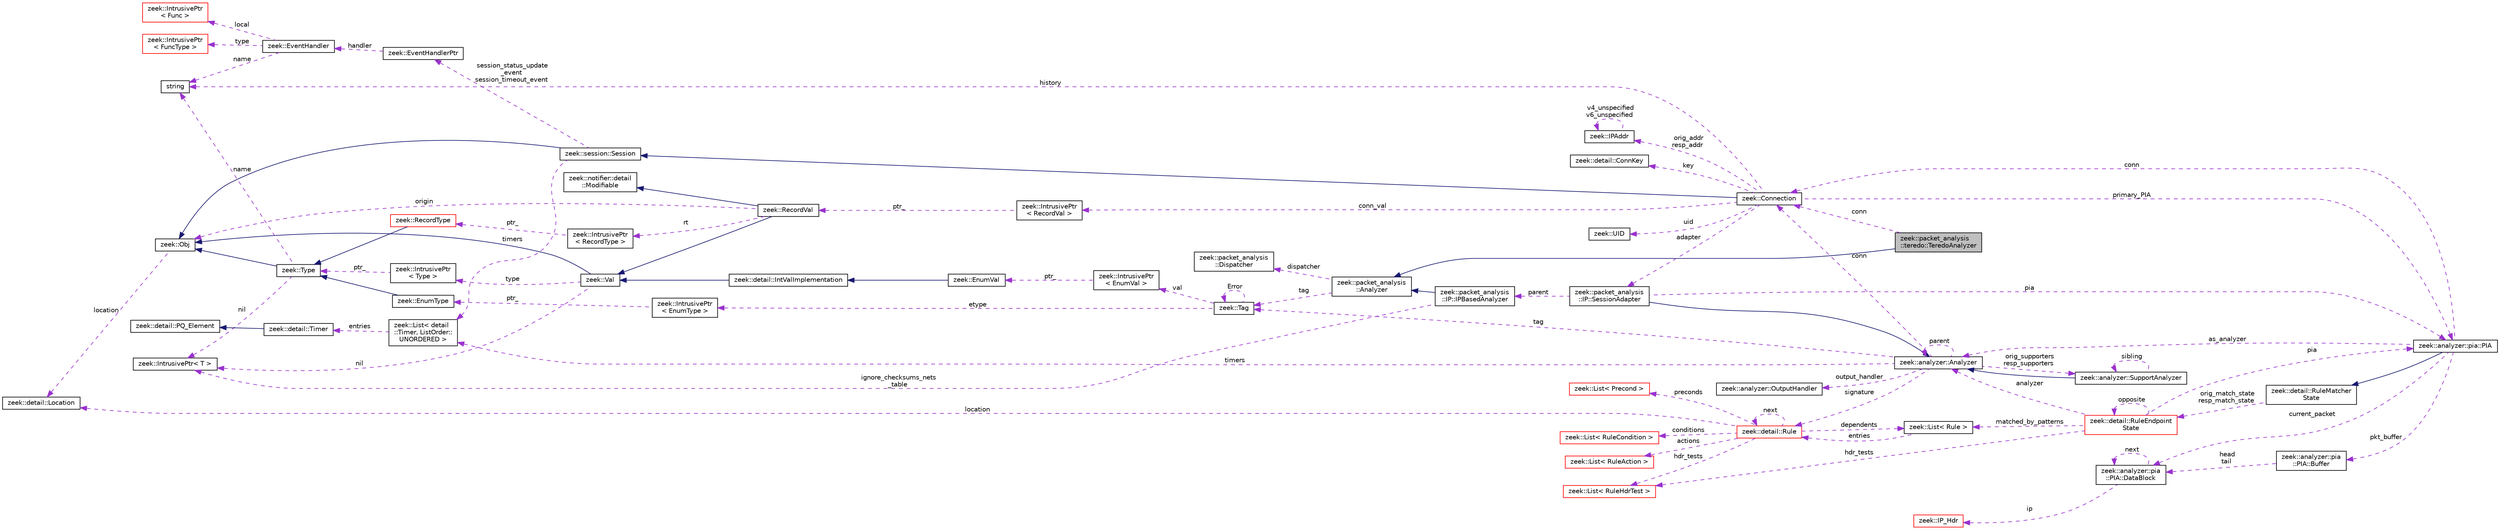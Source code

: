 digraph "zeek::packet_analysis::teredo::TeredoAnalyzer"
{
 // LATEX_PDF_SIZE
  edge [fontname="Helvetica",fontsize="10",labelfontname="Helvetica",labelfontsize="10"];
  node [fontname="Helvetica",fontsize="10",shape=record];
  rankdir="LR";
  Node1 [label="zeek::packet_analysis\l::teredo::TeredoAnalyzer",height=0.2,width=0.4,color="black", fillcolor="grey75", style="filled", fontcolor="black",tooltip=" "];
  Node2 -> Node1 [dir="back",color="midnightblue",fontsize="10",style="solid",fontname="Helvetica"];
  Node2 [label="zeek::packet_analysis\l::Analyzer",height=0.2,width=0.4,color="black", fillcolor="white", style="filled",URL="$d0/db5/classzeek_1_1packet__analysis_1_1Analyzer.html",tooltip=" "];
  Node3 -> Node2 [dir="back",color="darkorchid3",fontsize="10",style="dashed",label=" tag" ,fontname="Helvetica"];
  Node3 [label="zeek::Tag",height=0.2,width=0.4,color="black", fillcolor="white", style="filled",URL="$d3/dd0/classzeek_1_1Tag.html",tooltip=" "];
  Node3 -> Node3 [dir="back",color="darkorchid3",fontsize="10",style="dashed",label=" Error" ,fontname="Helvetica"];
  Node4 -> Node3 [dir="back",color="darkorchid3",fontsize="10",style="dashed",label=" val" ,fontname="Helvetica"];
  Node4 [label="zeek::IntrusivePtr\l\< EnumVal \>",height=0.2,width=0.4,color="black", fillcolor="white", style="filled",URL="$d6/dba/classzeek_1_1IntrusivePtr.html",tooltip=" "];
  Node5 -> Node4 [dir="back",color="darkorchid3",fontsize="10",style="dashed",label=" ptr_" ,fontname="Helvetica"];
  Node5 [label="zeek::EnumVal",height=0.2,width=0.4,color="black", fillcolor="white", style="filled",URL="$dc/da0/classzeek_1_1EnumVal.html",tooltip=" "];
  Node6 -> Node5 [dir="back",color="midnightblue",fontsize="10",style="solid",fontname="Helvetica"];
  Node6 [label="zeek::detail::IntValImplementation",height=0.2,width=0.4,color="black", fillcolor="white", style="filled",URL="$db/d72/classzeek_1_1detail_1_1IntValImplementation.html",tooltip=" "];
  Node7 -> Node6 [dir="back",color="midnightblue",fontsize="10",style="solid",fontname="Helvetica"];
  Node7 [label="zeek::Val",height=0.2,width=0.4,color="black", fillcolor="white", style="filled",URL="$de/d49/classzeek_1_1Val.html",tooltip=" "];
  Node8 -> Node7 [dir="back",color="midnightblue",fontsize="10",style="solid",fontname="Helvetica"];
  Node8 [label="zeek::Obj",height=0.2,width=0.4,color="black", fillcolor="white", style="filled",URL="$dd/df1/classzeek_1_1Obj.html",tooltip=" "];
  Node9 -> Node8 [dir="back",color="darkorchid3",fontsize="10",style="dashed",label=" location" ,fontname="Helvetica"];
  Node9 [label="zeek::detail::Location",height=0.2,width=0.4,color="black", fillcolor="white", style="filled",URL="$d5/d1d/classzeek_1_1detail_1_1Location.html",tooltip=" "];
  Node10 -> Node7 [dir="back",color="darkorchid3",fontsize="10",style="dashed",label=" nil" ,fontname="Helvetica"];
  Node10 [label="zeek::IntrusivePtr\< T \>",height=0.2,width=0.4,color="black", fillcolor="white", style="filled",URL="$d6/dba/classzeek_1_1IntrusivePtr.html",tooltip=" "];
  Node11 -> Node7 [dir="back",color="darkorchid3",fontsize="10",style="dashed",label=" type" ,fontname="Helvetica"];
  Node11 [label="zeek::IntrusivePtr\l\< Type \>",height=0.2,width=0.4,color="black", fillcolor="white", style="filled",URL="$d6/dba/classzeek_1_1IntrusivePtr.html",tooltip=" "];
  Node12 -> Node11 [dir="back",color="darkorchid3",fontsize="10",style="dashed",label=" ptr_" ,fontname="Helvetica"];
  Node12 [label="zeek::Type",height=0.2,width=0.4,color="black", fillcolor="white", style="filled",URL="$d0/d4f/classzeek_1_1Type.html",tooltip=" "];
  Node8 -> Node12 [dir="back",color="midnightblue",fontsize="10",style="solid",fontname="Helvetica"];
  Node10 -> Node12 [dir="back",color="darkorchid3",fontsize="10",style="dashed",label=" nil" ,fontname="Helvetica"];
  Node13 -> Node12 [dir="back",color="darkorchid3",fontsize="10",style="dashed",label=" name" ,fontname="Helvetica"];
  Node13 [label="string",height=0.2,width=0.4,color="black", fillcolor="white", style="filled",tooltip=" "];
  Node14 -> Node3 [dir="back",color="darkorchid3",fontsize="10",style="dashed",label=" etype" ,fontname="Helvetica"];
  Node14 [label="zeek::IntrusivePtr\l\< EnumType \>",height=0.2,width=0.4,color="black", fillcolor="white", style="filled",URL="$d6/dba/classzeek_1_1IntrusivePtr.html",tooltip=" "];
  Node15 -> Node14 [dir="back",color="darkorchid3",fontsize="10",style="dashed",label=" ptr_" ,fontname="Helvetica"];
  Node15 [label="zeek::EnumType",height=0.2,width=0.4,color="black", fillcolor="white", style="filled",URL="$d4/d24/classzeek_1_1EnumType.html",tooltip=" "];
  Node12 -> Node15 [dir="back",color="midnightblue",fontsize="10",style="solid",fontname="Helvetica"];
  Node16 -> Node2 [dir="back",color="darkorchid3",fontsize="10",style="dashed",label=" dispatcher" ,fontname="Helvetica"];
  Node16 [label="zeek::packet_analysis\l::Dispatcher",height=0.2,width=0.4,color="black", fillcolor="white", style="filled",URL="$df/d74/classzeek_1_1packet__analysis_1_1Dispatcher.html",tooltip=" "];
  Node17 -> Node1 [dir="back",color="darkorchid3",fontsize="10",style="dashed",label=" conn" ,fontname="Helvetica"];
  Node17 [label="zeek::Connection",height=0.2,width=0.4,color="black", fillcolor="white", style="filled",URL="$d0/d12/classzeek_1_1Connection.html",tooltip=" "];
  Node18 -> Node17 [dir="back",color="midnightblue",fontsize="10",style="solid",fontname="Helvetica"];
  Node18 [label="zeek::session::Session",height=0.2,width=0.4,color="black", fillcolor="white", style="filled",URL="$d0/dce/classzeek_1_1session_1_1Session.html",tooltip=" "];
  Node8 -> Node18 [dir="back",color="midnightblue",fontsize="10",style="solid",fontname="Helvetica"];
  Node19 -> Node18 [dir="back",color="darkorchid3",fontsize="10",style="dashed",label=" timers" ,fontname="Helvetica"];
  Node19 [label="zeek::List\< detail\l::Timer, ListOrder::\lUNORDERED \>",height=0.2,width=0.4,color="black", fillcolor="white", style="filled",URL="$d2/d8d/classzeek_1_1List.html",tooltip=" "];
  Node20 -> Node19 [dir="back",color="darkorchid3",fontsize="10",style="dashed",label=" entries" ,fontname="Helvetica"];
  Node20 [label="zeek::detail::Timer",height=0.2,width=0.4,color="black", fillcolor="white", style="filled",URL="$d1/da2/classzeek_1_1detail_1_1Timer.html",tooltip=" "];
  Node21 -> Node20 [dir="back",color="midnightblue",fontsize="10",style="solid",fontname="Helvetica"];
  Node21 [label="zeek::detail::PQ_Element",height=0.2,width=0.4,color="black", fillcolor="white", style="filled",URL="$df/d3d/classzeek_1_1detail_1_1PQ__Element.html",tooltip=" "];
  Node22 -> Node18 [dir="back",color="darkorchid3",fontsize="10",style="dashed",label=" session_status_update\l_event\nsession_timeout_event" ,fontname="Helvetica"];
  Node22 [label="zeek::EventHandlerPtr",height=0.2,width=0.4,color="black", fillcolor="white", style="filled",URL="$d7/dc7/classzeek_1_1EventHandlerPtr.html",tooltip=" "];
  Node23 -> Node22 [dir="back",color="darkorchid3",fontsize="10",style="dashed",label=" handler" ,fontname="Helvetica"];
  Node23 [label="zeek::EventHandler",height=0.2,width=0.4,color="black", fillcolor="white", style="filled",URL="$d2/d39/classzeek_1_1EventHandler.html",tooltip=" "];
  Node13 -> Node23 [dir="back",color="darkorchid3",fontsize="10",style="dashed",label=" name" ,fontname="Helvetica"];
  Node24 -> Node23 [dir="back",color="darkorchid3",fontsize="10",style="dashed",label=" local" ,fontname="Helvetica"];
  Node24 [label="zeek::IntrusivePtr\l\< Func \>",height=0.2,width=0.4,color="red", fillcolor="white", style="filled",URL="$d6/dba/classzeek_1_1IntrusivePtr.html",tooltip=" "];
  Node27 -> Node23 [dir="back",color="darkorchid3",fontsize="10",style="dashed",label=" type" ,fontname="Helvetica"];
  Node27 [label="zeek::IntrusivePtr\l\< FuncType \>",height=0.2,width=0.4,color="red", fillcolor="white", style="filled",URL="$d6/dba/classzeek_1_1IntrusivePtr.html",tooltip=" "];
  Node34 -> Node17 [dir="back",color="darkorchid3",fontsize="10",style="dashed",label=" orig_addr\nresp_addr" ,fontname="Helvetica"];
  Node34 [label="zeek::IPAddr",height=0.2,width=0.4,color="black", fillcolor="white", style="filled",URL="$df/de6/classzeek_1_1IPAddr.html",tooltip=" "];
  Node34 -> Node34 [dir="back",color="darkorchid3",fontsize="10",style="dashed",label=" v4_unspecified\nv6_unspecified" ,fontname="Helvetica"];
  Node35 -> Node17 [dir="back",color="darkorchid3",fontsize="10",style="dashed",label=" conn_val" ,fontname="Helvetica"];
  Node35 [label="zeek::IntrusivePtr\l\< RecordVal \>",height=0.2,width=0.4,color="black", fillcolor="white", style="filled",URL="$d6/dba/classzeek_1_1IntrusivePtr.html",tooltip=" "];
  Node36 -> Node35 [dir="back",color="darkorchid3",fontsize="10",style="dashed",label=" ptr_" ,fontname="Helvetica"];
  Node36 [label="zeek::RecordVal",height=0.2,width=0.4,color="black", fillcolor="white", style="filled",URL="$d7/d7e/classzeek_1_1RecordVal.html",tooltip=" "];
  Node7 -> Node36 [dir="back",color="midnightblue",fontsize="10",style="solid",fontname="Helvetica"];
  Node37 -> Node36 [dir="back",color="midnightblue",fontsize="10",style="solid",fontname="Helvetica"];
  Node37 [label="zeek::notifier::detail\l::Modifiable",height=0.2,width=0.4,color="black", fillcolor="white", style="filled",URL="$d8/d87/classzeek_1_1notifier_1_1detail_1_1Modifiable.html",tooltip=" "];
  Node8 -> Node36 [dir="back",color="darkorchid3",fontsize="10",style="dashed",label=" origin" ,fontname="Helvetica"];
  Node29 -> Node36 [dir="back",color="darkorchid3",fontsize="10",style="dashed",label=" rt" ,fontname="Helvetica"];
  Node29 [label="zeek::IntrusivePtr\l\< RecordType \>",height=0.2,width=0.4,color="black", fillcolor="white", style="filled",URL="$d6/dba/classzeek_1_1IntrusivePtr.html",tooltip=" "];
  Node30 -> Node29 [dir="back",color="darkorchid3",fontsize="10",style="dashed",label=" ptr_" ,fontname="Helvetica"];
  Node30 [label="zeek::RecordType",height=0.2,width=0.4,color="red", fillcolor="white", style="filled",URL="$df/d5b/classzeek_1_1RecordType.html",tooltip=" "];
  Node12 -> Node30 [dir="back",color="midnightblue",fontsize="10",style="solid",fontname="Helvetica"];
  Node38 -> Node17 [dir="back",color="darkorchid3",fontsize="10",style="dashed",label=" key" ,fontname="Helvetica"];
  Node38 [label="zeek::detail::ConnKey",height=0.2,width=0.4,color="black", fillcolor="white", style="filled",URL="$d6/dfc/classzeek_1_1detail_1_1ConnKey.html",tooltip=" "];
  Node13 -> Node17 [dir="back",color="darkorchid3",fontsize="10",style="dashed",label=" history" ,fontname="Helvetica"];
  Node39 -> Node17 [dir="back",color="darkorchid3",fontsize="10",style="dashed",label=" adapter" ,fontname="Helvetica"];
  Node39 [label="zeek::packet_analysis\l::IP::SessionAdapter",height=0.2,width=0.4,color="black", fillcolor="white", style="filled",URL="$d3/db4/classzeek_1_1packet__analysis_1_1IP_1_1SessionAdapter.html",tooltip=" "];
  Node40 -> Node39 [dir="back",color="midnightblue",fontsize="10",style="solid",fontname="Helvetica"];
  Node40 [label="zeek::analyzer::Analyzer",height=0.2,width=0.4,color="black", fillcolor="white", style="filled",URL="$d0/d4f/classzeek_1_1analyzer_1_1Analyzer.html",tooltip=" "];
  Node3 -> Node40 [dir="back",color="darkorchid3",fontsize="10",style="dashed",label=" tag" ,fontname="Helvetica"];
  Node17 -> Node40 [dir="back",color="darkorchid3",fontsize="10",style="dashed",label=" conn" ,fontname="Helvetica"];
  Node40 -> Node40 [dir="back",color="darkorchid3",fontsize="10",style="dashed",label=" parent" ,fontname="Helvetica"];
  Node41 -> Node40 [dir="back",color="darkorchid3",fontsize="10",style="dashed",label=" signature" ,fontname="Helvetica"];
  Node41 [label="zeek::detail::Rule",height=0.2,width=0.4,color="red", fillcolor="white", style="filled",URL="$d2/d1d/classzeek_1_1detail_1_1Rule.html",tooltip=" "];
  Node42 -> Node41 [dir="back",color="darkorchid3",fontsize="10",style="dashed",label=" hdr_tests" ,fontname="Helvetica"];
  Node42 [label="zeek::List\< RuleHdrTest \>",height=0.2,width=0.4,color="red", fillcolor="white", style="filled",URL="$d2/d8d/classzeek_1_1List.html",tooltip=" "];
  Node57 -> Node41 [dir="back",color="darkorchid3",fontsize="10",style="dashed",label=" conditions" ,fontname="Helvetica"];
  Node57 [label="zeek::List\< RuleCondition \>",height=0.2,width=0.4,color="red", fillcolor="white", style="filled",URL="$d2/d8d/classzeek_1_1List.html",tooltip=" "];
  Node59 -> Node41 [dir="back",color="darkorchid3",fontsize="10",style="dashed",label=" actions" ,fontname="Helvetica"];
  Node59 [label="zeek::List\< RuleAction \>",height=0.2,width=0.4,color="red", fillcolor="white", style="filled",URL="$d2/d8d/classzeek_1_1List.html",tooltip=" "];
  Node61 -> Node41 [dir="back",color="darkorchid3",fontsize="10",style="dashed",label=" preconds" ,fontname="Helvetica"];
  Node61 [label="zeek::List\< Precond \>",height=0.2,width=0.4,color="red", fillcolor="white", style="filled",URL="$d2/d8d/classzeek_1_1List.html",tooltip=" "];
  Node63 -> Node41 [dir="back",color="darkorchid3",fontsize="10",style="dashed",label=" dependents" ,fontname="Helvetica"];
  Node63 [label="zeek::List\< Rule \>",height=0.2,width=0.4,color="black", fillcolor="white", style="filled",URL="$d2/d8d/classzeek_1_1List.html",tooltip=" "];
  Node41 -> Node63 [dir="back",color="darkorchid3",fontsize="10",style="dashed",label=" entries" ,fontname="Helvetica"];
  Node41 -> Node41 [dir="back",color="darkorchid3",fontsize="10",style="dashed",label=" next" ,fontname="Helvetica"];
  Node9 -> Node41 [dir="back",color="darkorchid3",fontsize="10",style="dashed",label=" location" ,fontname="Helvetica"];
  Node66 -> Node40 [dir="back",color="darkorchid3",fontsize="10",style="dashed",label=" output_handler" ,fontname="Helvetica"];
  Node66 [label="zeek::analyzer::OutputHandler",height=0.2,width=0.4,color="black", fillcolor="white", style="filled",URL="$db/d31/classzeek_1_1analyzer_1_1OutputHandler.html",tooltip=" "];
  Node67 -> Node40 [dir="back",color="darkorchid3",fontsize="10",style="dashed",label=" orig_supporters\nresp_supporters" ,fontname="Helvetica"];
  Node67 [label="zeek::analyzer::SupportAnalyzer",height=0.2,width=0.4,color="black", fillcolor="white", style="filled",URL="$d6/d22/classzeek_1_1analyzer_1_1SupportAnalyzer.html",tooltip=" "];
  Node40 -> Node67 [dir="back",color="midnightblue",fontsize="10",style="solid",fontname="Helvetica"];
  Node67 -> Node67 [dir="back",color="darkorchid3",fontsize="10",style="dashed",label=" sibling" ,fontname="Helvetica"];
  Node19 -> Node40 [dir="back",color="darkorchid3",fontsize="10",style="dashed",label=" timers" ,fontname="Helvetica"];
  Node68 -> Node39 [dir="back",color="darkorchid3",fontsize="10",style="dashed",label=" parent" ,fontname="Helvetica"];
  Node68 [label="zeek::packet_analysis\l::IP::IPBasedAnalyzer",height=0.2,width=0.4,color="black", fillcolor="white", style="filled",URL="$df/d05/classzeek_1_1packet__analysis_1_1IP_1_1IPBasedAnalyzer.html",tooltip=" "];
  Node2 -> Node68 [dir="back",color="midnightblue",fontsize="10",style="solid",fontname="Helvetica"];
  Node10 -> Node68 [dir="back",color="darkorchid3",fontsize="10",style="dashed",label=" ignore_checksums_nets\l_table" ,fontname="Helvetica"];
  Node69 -> Node39 [dir="back",color="darkorchid3",fontsize="10",style="dashed",label=" pia" ,fontname="Helvetica"];
  Node69 [label="zeek::analyzer::pia::PIA",height=0.2,width=0.4,color="black", fillcolor="white", style="filled",URL="$dc/d39/classzeek_1_1analyzer_1_1pia_1_1PIA.html",tooltip=" "];
  Node70 -> Node69 [dir="back",color="midnightblue",fontsize="10",style="solid",fontname="Helvetica"];
  Node70 [label="zeek::detail::RuleMatcher\lState",height=0.2,width=0.4,color="black", fillcolor="white", style="filled",URL="$d2/d5d/classzeek_1_1detail_1_1RuleMatcherState.html",tooltip=" "];
  Node71 -> Node70 [dir="back",color="darkorchid3",fontsize="10",style="dashed",label=" orig_match_state\nresp_match_state" ,fontname="Helvetica"];
  Node71 [label="zeek::detail::RuleEndpoint\lState",height=0.2,width=0.4,color="red", fillcolor="white", style="filled",URL="$dc/da2/classzeek_1_1detail_1_1RuleEndpointState.html",tooltip=" "];
  Node40 -> Node71 [dir="back",color="darkorchid3",fontsize="10",style="dashed",label=" analyzer" ,fontname="Helvetica"];
  Node71 -> Node71 [dir="back",color="darkorchid3",fontsize="10",style="dashed",label=" opposite" ,fontname="Helvetica"];
  Node69 -> Node71 [dir="back",color="darkorchid3",fontsize="10",style="dashed",label=" pia" ,fontname="Helvetica"];
  Node42 -> Node71 [dir="back",color="darkorchid3",fontsize="10",style="dashed",label=" hdr_tests" ,fontname="Helvetica"];
  Node63 -> Node71 [dir="back",color="darkorchid3",fontsize="10",style="dashed",label=" matched_by_patterns" ,fontname="Helvetica"];
  Node77 -> Node69 [dir="back",color="darkorchid3",fontsize="10",style="dashed",label=" pkt_buffer" ,fontname="Helvetica"];
  Node77 [label="zeek::analyzer::pia\l::PIA::Buffer",height=0.2,width=0.4,color="black", fillcolor="white", style="filled",URL="$dc/d06/structzeek_1_1analyzer_1_1pia_1_1PIA_1_1Buffer.html",tooltip=" "];
  Node78 -> Node77 [dir="back",color="darkorchid3",fontsize="10",style="dashed",label=" head\ntail" ,fontname="Helvetica"];
  Node78 [label="zeek::analyzer::pia\l::PIA::DataBlock",height=0.2,width=0.4,color="black", fillcolor="white", style="filled",URL="$dc/d39/classzeek_1_1analyzer_1_1pia_1_1PIA.html#dd/df9/structzeek_1_1analyzer_1_1pia_1_1PIA_1_1DataBlock",tooltip=" "];
  Node79 -> Node78 [dir="back",color="darkorchid3",fontsize="10",style="dashed",label=" ip" ,fontname="Helvetica"];
  Node79 [label="zeek::IP_Hdr",height=0.2,width=0.4,color="red", fillcolor="white", style="filled",URL="$d7/d06/classzeek_1_1IP__Hdr.html",tooltip=" "];
  Node78 -> Node78 [dir="back",color="darkorchid3",fontsize="10",style="dashed",label=" next" ,fontname="Helvetica"];
  Node40 -> Node69 [dir="back",color="darkorchid3",fontsize="10",style="dashed",label=" as_analyzer" ,fontname="Helvetica"];
  Node17 -> Node69 [dir="back",color="darkorchid3",fontsize="10",style="dashed",label=" conn" ,fontname="Helvetica"];
  Node78 -> Node69 [dir="back",color="darkorchid3",fontsize="10",style="dashed",label=" current_packet" ,fontname="Helvetica"];
  Node69 -> Node17 [dir="back",color="darkorchid3",fontsize="10",style="dashed",label=" primary_PIA" ,fontname="Helvetica"];
  Node82 -> Node17 [dir="back",color="darkorchid3",fontsize="10",style="dashed",label=" uid" ,fontname="Helvetica"];
  Node82 [label="zeek::UID",height=0.2,width=0.4,color="black", fillcolor="white", style="filled",URL="$db/dea/classzeek_1_1UID.html",tooltip=" "];
}
